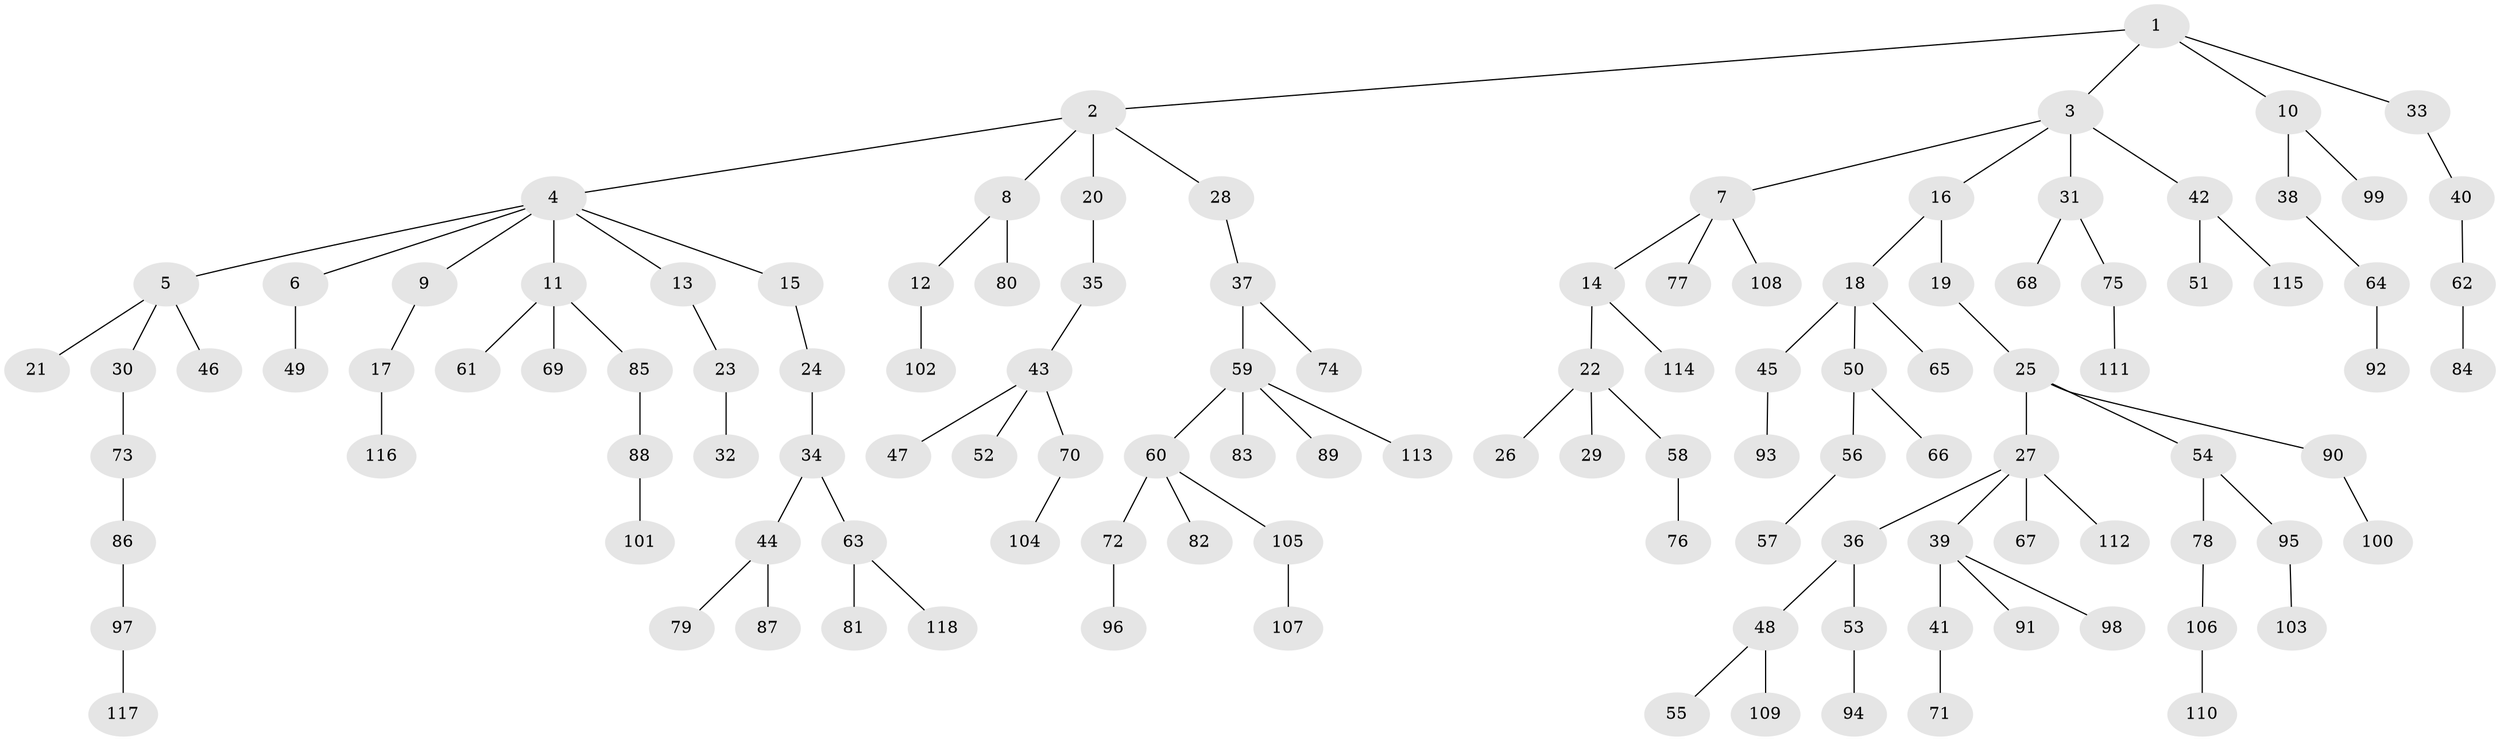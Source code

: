 // Generated by graph-tools (version 1.1) at 2025/53/03/09/25 04:53:40]
// undirected, 118 vertices, 117 edges
graph export_dot {
graph [start="1"]
  node [color=gray90,style=filled];
  1;
  2;
  3;
  4;
  5;
  6;
  7;
  8;
  9;
  10;
  11;
  12;
  13;
  14;
  15;
  16;
  17;
  18;
  19;
  20;
  21;
  22;
  23;
  24;
  25;
  26;
  27;
  28;
  29;
  30;
  31;
  32;
  33;
  34;
  35;
  36;
  37;
  38;
  39;
  40;
  41;
  42;
  43;
  44;
  45;
  46;
  47;
  48;
  49;
  50;
  51;
  52;
  53;
  54;
  55;
  56;
  57;
  58;
  59;
  60;
  61;
  62;
  63;
  64;
  65;
  66;
  67;
  68;
  69;
  70;
  71;
  72;
  73;
  74;
  75;
  76;
  77;
  78;
  79;
  80;
  81;
  82;
  83;
  84;
  85;
  86;
  87;
  88;
  89;
  90;
  91;
  92;
  93;
  94;
  95;
  96;
  97;
  98;
  99;
  100;
  101;
  102;
  103;
  104;
  105;
  106;
  107;
  108;
  109;
  110;
  111;
  112;
  113;
  114;
  115;
  116;
  117;
  118;
  1 -- 2;
  1 -- 3;
  1 -- 10;
  1 -- 33;
  2 -- 4;
  2 -- 8;
  2 -- 20;
  2 -- 28;
  3 -- 7;
  3 -- 16;
  3 -- 31;
  3 -- 42;
  4 -- 5;
  4 -- 6;
  4 -- 9;
  4 -- 11;
  4 -- 13;
  4 -- 15;
  5 -- 21;
  5 -- 30;
  5 -- 46;
  6 -- 49;
  7 -- 14;
  7 -- 77;
  7 -- 108;
  8 -- 12;
  8 -- 80;
  9 -- 17;
  10 -- 38;
  10 -- 99;
  11 -- 61;
  11 -- 69;
  11 -- 85;
  12 -- 102;
  13 -- 23;
  14 -- 22;
  14 -- 114;
  15 -- 24;
  16 -- 18;
  16 -- 19;
  17 -- 116;
  18 -- 45;
  18 -- 50;
  18 -- 65;
  19 -- 25;
  20 -- 35;
  22 -- 26;
  22 -- 29;
  22 -- 58;
  23 -- 32;
  24 -- 34;
  25 -- 27;
  25 -- 54;
  25 -- 90;
  27 -- 36;
  27 -- 39;
  27 -- 67;
  27 -- 112;
  28 -- 37;
  30 -- 73;
  31 -- 68;
  31 -- 75;
  33 -- 40;
  34 -- 44;
  34 -- 63;
  35 -- 43;
  36 -- 48;
  36 -- 53;
  37 -- 59;
  37 -- 74;
  38 -- 64;
  39 -- 41;
  39 -- 91;
  39 -- 98;
  40 -- 62;
  41 -- 71;
  42 -- 51;
  42 -- 115;
  43 -- 47;
  43 -- 52;
  43 -- 70;
  44 -- 79;
  44 -- 87;
  45 -- 93;
  48 -- 55;
  48 -- 109;
  50 -- 56;
  50 -- 66;
  53 -- 94;
  54 -- 78;
  54 -- 95;
  56 -- 57;
  58 -- 76;
  59 -- 60;
  59 -- 83;
  59 -- 89;
  59 -- 113;
  60 -- 72;
  60 -- 82;
  60 -- 105;
  62 -- 84;
  63 -- 81;
  63 -- 118;
  64 -- 92;
  70 -- 104;
  72 -- 96;
  73 -- 86;
  75 -- 111;
  78 -- 106;
  85 -- 88;
  86 -- 97;
  88 -- 101;
  90 -- 100;
  95 -- 103;
  97 -- 117;
  105 -- 107;
  106 -- 110;
}
